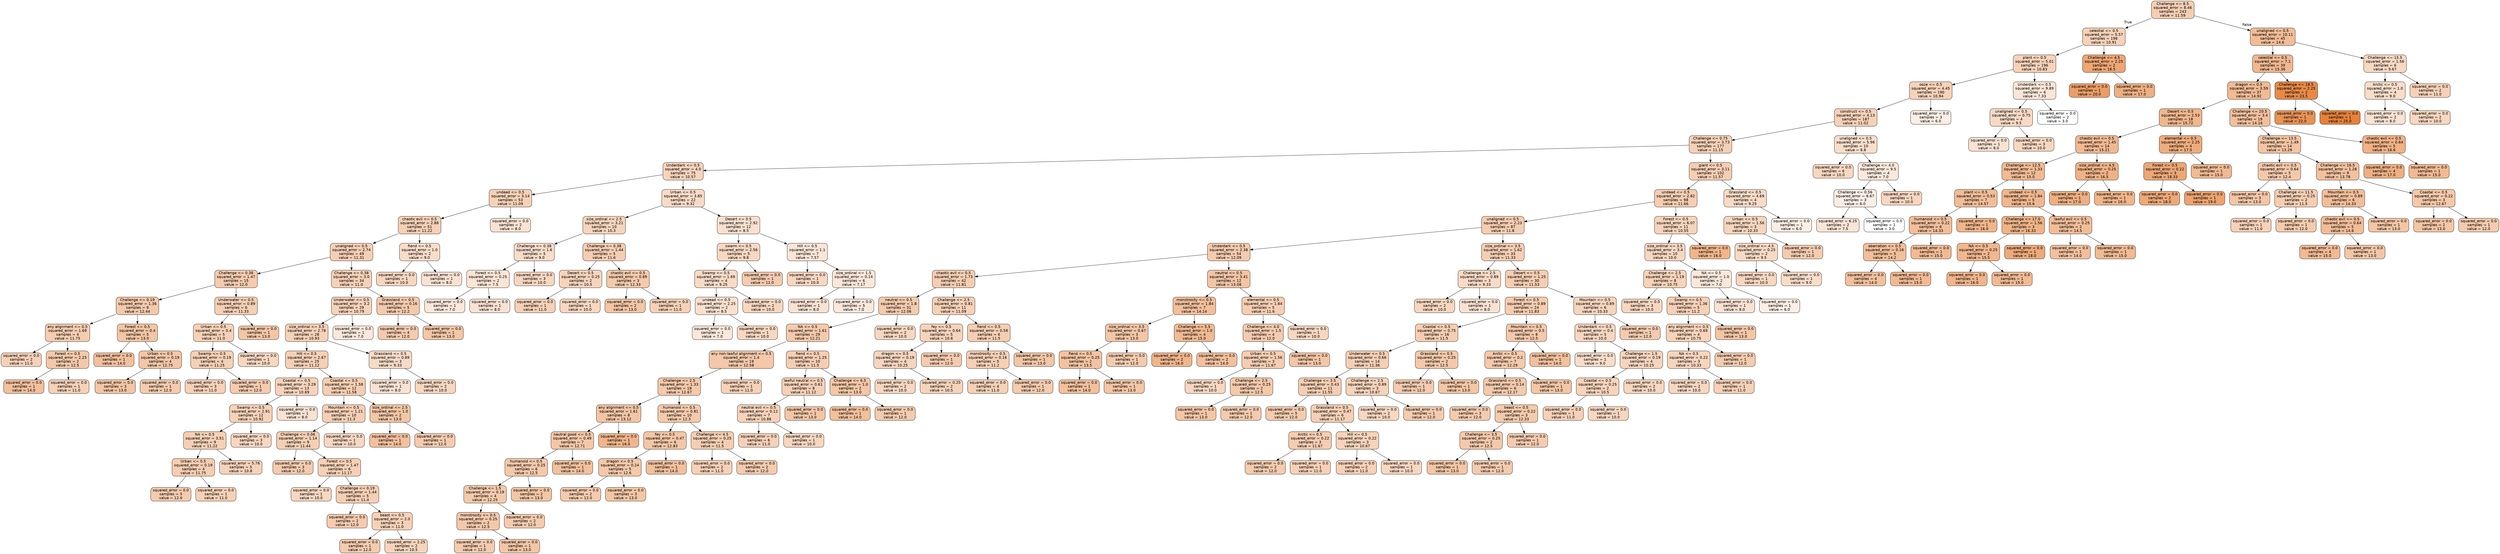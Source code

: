 digraph Tree {
node [shape=box, style="filled, rounded", color="black", fontname="helvetica"] ;
edge [fontname="helvetica"] ;
0 [label="Challenge <= 8.5\nsquared_error = 8.46\nsamples = 243\nvalue = 11.59", fillcolor="#f5ceb2"] ;
1 [label="celestial <= 0.5\nsquared_error = 5.57\nsamples = 198\nvalue = 10.91", fillcolor="#f6d2b8"] ;
0 -> 1 [labeldistance=2.5, labelangle=45, headlabel="True"] ;
2 [label="plant <= 0.5\nsquared_error = 5.01\nsamples = 196\nvalue = 10.83", fillcolor="#f6d2b9"] ;
1 -> 2 ;
3 [label="ooze <= 0.5\nsquared_error = 4.45\nsamples = 190\nvalue = 10.94", fillcolor="#f6d2b8"] ;
2 -> 3 ;
4 [label="construct <= 0.5\nsquared_error = 4.13\nsamples = 187\nvalue = 11.02", fillcolor="#f6d1b7"] ;
3 -> 4 ;
5 [label="Challenge <= 0.75\nsquared_error = 3.73\nsamples = 177\nvalue = 11.15", fillcolor="#f5d0b6"] ;
4 -> 5 ;
6 [label="Underdark <= 0.5\nsquared_error = 4.0\nsamples = 75\nvalue = 10.57", fillcolor="#f6d4bb"] ;
5 -> 6 ;
7 [label="undead <= 0.5\nsquared_error = 3.14\nsamples = 53\nvalue = 11.09", fillcolor="#f5d1b6"] ;
6 -> 7 ;
8 [label="chaotic evil <= 0.5\nsquared_error = 2.88\nsamples = 51\nvalue = 11.22", fillcolor="#f5d0b5"] ;
7 -> 8 ;
9 [label="unaligned <= 0.5\nsquared_error = 2.74\nsamples = 49\nvalue = 11.31", fillcolor="#f5cfb4"] ;
8 -> 9 ;
10 [label="Challenge <= 0.38\nsquared_error = 1.47\nsamples = 15\nvalue = 12.0", fillcolor="#f4cbae"] ;
9 -> 10 ;
11 [label="Challenge <= 0.19\nsquared_error = 1.36\nsamples = 9\nvalue = 12.44", fillcolor="#f4c9aa"] ;
10 -> 11 ;
12 [label="any alignment <= 0.5\nsquared_error = 1.69\nsamples = 4\nvalue = 11.75", fillcolor="#f5cdb0"] ;
11 -> 12 ;
13 [label="squared_error = 0.0\nsamples = 2\nvalue = 11.0", fillcolor="#f6d1b7"] ;
12 -> 13 ;
14 [label="Forest <= 0.5\nsquared_error = 2.25\nsamples = 2\nvalue = 12.5", fillcolor="#f4c9aa"] ;
12 -> 14 ;
15 [label="squared_error = 0.0\nsamples = 1\nvalue = 14.0", fillcolor="#f2c09c"] ;
14 -> 15 ;
16 [label="squared_error = 0.0\nsamples = 1\nvalue = 11.0", fillcolor="#f6d1b7"] ;
14 -> 16 ;
17 [label="Forest <= 0.5\nsquared_error = 0.4\nsamples = 5\nvalue = 13.0", fillcolor="#f3c6a5"] ;
11 -> 17 ;
18 [label="squared_error = 0.0\nsamples = 1\nvalue = 14.0", fillcolor="#f2c09c"] ;
17 -> 18 ;
19 [label="Urban <= 0.5\nsquared_error = 0.19\nsamples = 4\nvalue = 12.75", fillcolor="#f3c7a7"] ;
17 -> 19 ;
20 [label="squared_error = 0.0\nsamples = 3\nvalue = 13.0", fillcolor="#f3c6a5"] ;
19 -> 20 ;
21 [label="squared_error = 0.0\nsamples = 1\nvalue = 12.0", fillcolor="#f4cbae"] ;
19 -> 21 ;
22 [label="Underwater <= 0.5\nsquared_error = 0.89\nsamples = 6\nvalue = 11.33", fillcolor="#f5cfb4"] ;
10 -> 22 ;
23 [label="Urban <= 0.5\nsquared_error = 0.4\nsamples = 5\nvalue = 11.0", fillcolor="#f6d1b7"] ;
22 -> 23 ;
24 [label="Swamp <= 0.5\nsquared_error = 0.19\nsamples = 4\nvalue = 11.25", fillcolor="#f5d0b5"] ;
23 -> 24 ;
25 [label="squared_error = 0.0\nsamples = 3\nvalue = 11.0", fillcolor="#f6d1b7"] ;
24 -> 25 ;
26 [label="squared_error = 0.0\nsamples = 1\nvalue = 12.0", fillcolor="#f4cbae"] ;
24 -> 26 ;
27 [label="squared_error = 0.0\nsamples = 1\nvalue = 10.0", fillcolor="#f7d7c0"] ;
23 -> 27 ;
28 [label="squared_error = 0.0\nsamples = 1\nvalue = 13.0", fillcolor="#f3c6a5"] ;
22 -> 28 ;
29 [label="Challenge <= 0.38\nsquared_error = 3.0\nsamples = 34\nvalue = 11.0", fillcolor="#f6d1b7"] ;
9 -> 29 ;
30 [label="Underwater <= 0.5\nsquared_error = 3.2\nsamples = 29\nvalue = 10.79", fillcolor="#f6d2b9"] ;
29 -> 30 ;
31 [label="size_ordinal <= 3.5\nsquared_error = 2.78\nsamples = 28\nvalue = 10.93", fillcolor="#f6d2b8"] ;
30 -> 31 ;
32 [label="Hill <= 0.5\nsquared_error = 2.67\nsamples = 25\nvalue = 11.12", fillcolor="#f5d0b6"] ;
31 -> 32 ;
33 [label="Coastal <= 0.5\nsquared_error = 3.29\nsamples = 13\nvalue = 10.69", fillcolor="#f6d3ba"] ;
32 -> 33 ;
34 [label="Swamp <= 0.5\nsquared_error = 2.91\nsamples = 12\nvalue = 10.92", fillcolor="#f6d2b8"] ;
33 -> 34 ;
35 [label="NA <= 0.5\nsquared_error = 3.51\nsamples = 9\nvalue = 11.22", fillcolor="#f5d0b5"] ;
34 -> 35 ;
36 [label="Urban <= 0.5\nsquared_error = 0.19\nsamples = 4\nvalue = 11.75", fillcolor="#f5cdb0"] ;
35 -> 36 ;
37 [label="squared_error = 0.0\nsamples = 3\nvalue = 12.0", fillcolor="#f4cbae"] ;
36 -> 37 ;
38 [label="squared_error = 0.0\nsamples = 1\nvalue = 11.0", fillcolor="#f6d1b7"] ;
36 -> 38 ;
39 [label="squared_error = 5.76\nsamples = 5\nvalue = 10.8", fillcolor="#f6d2b9"] ;
35 -> 39 ;
40 [label="squared_error = 0.0\nsamples = 3\nvalue = 10.0", fillcolor="#f7d7c0"] ;
34 -> 40 ;
41 [label="squared_error = 0.0\nsamples = 1\nvalue = 8.0", fillcolor="#f9e2d2"] ;
33 -> 41 ;
42 [label="Coastal <= 0.5\nsquared_error = 1.58\nsamples = 12\nvalue = 11.58", fillcolor="#f5ceb2"] ;
32 -> 42 ;
43 [label="Mountain <= 0.5\nsquared_error = 1.21\nsamples = 10\nvalue = 11.3", fillcolor="#f5cfb4"] ;
42 -> 43 ;
44 [label="Challenge <= 0.06\nsquared_error = 1.14\nsamples = 9\nvalue = 11.44", fillcolor="#f5cfb3"] ;
43 -> 44 ;
45 [label="squared_error = 0.0\nsamples = 3\nvalue = 12.0", fillcolor="#f4cbae"] ;
44 -> 45 ;
46 [label="Forest <= 0.5\nsquared_error = 1.47\nsamples = 6\nvalue = 11.17", fillcolor="#f5d0b6"] ;
44 -> 46 ;
47 [label="squared_error = 0.0\nsamples = 1\nvalue = 10.0", fillcolor="#f7d7c0"] ;
46 -> 47 ;
48 [label="Challenge <= 0.19\nsquared_error = 1.44\nsamples = 5\nvalue = 11.4", fillcolor="#f5cfb3"] ;
46 -> 48 ;
49 [label="squared_error = 0.0\nsamples = 2\nvalue = 12.0", fillcolor="#f4cbae"] ;
48 -> 49 ;
50 [label="beast <= 0.5\nsquared_error = 2.0\nsamples = 3\nvalue = 11.0", fillcolor="#f6d1b7"] ;
48 -> 50 ;
51 [label="squared_error = 0.0\nsamples = 1\nvalue = 12.0", fillcolor="#f4cbae"] ;
50 -> 51 ;
52 [label="squared_error = 2.25\nsamples = 2\nvalue = 10.5", fillcolor="#f6d4bc"] ;
50 -> 52 ;
53 [label="squared_error = 0.0\nsamples = 1\nvalue = 10.0", fillcolor="#f7d7c0"] ;
43 -> 53 ;
54 [label="size_ordinal <= 2.5\nsquared_error = 1.0\nsamples = 2\nvalue = 13.0", fillcolor="#f3c6a5"] ;
42 -> 54 ;
55 [label="squared_error = 0.0\nsamples = 1\nvalue = 14.0", fillcolor="#f2c09c"] ;
54 -> 55 ;
56 [label="squared_error = 0.0\nsamples = 1\nvalue = 12.0", fillcolor="#f4cbae"] ;
54 -> 56 ;
57 [label="Grassland <= 0.5\nsquared_error = 0.89\nsamples = 3\nvalue = 9.33", fillcolor="#f8dbc6"] ;
31 -> 57 ;
58 [label="squared_error = 0.0\nsamples = 1\nvalue = 8.0", fillcolor="#f9e2d2"] ;
57 -> 58 ;
59 [label="squared_error = 0.0\nsamples = 2\nvalue = 10.0", fillcolor="#f7d7c0"] ;
57 -> 59 ;
60 [label="squared_error = 0.0\nsamples = 1\nvalue = 7.0", fillcolor="#fae8db"] ;
30 -> 60 ;
61 [label="Grassland <= 0.5\nsquared_error = 0.16\nsamples = 5\nvalue = 12.2", fillcolor="#f4caac"] ;
29 -> 61 ;
62 [label="squared_error = 0.0\nsamples = 4\nvalue = 12.0", fillcolor="#f4cbae"] ;
61 -> 62 ;
63 [label="squared_error = 0.0\nsamples = 1\nvalue = 13.0", fillcolor="#f3c6a5"] ;
61 -> 63 ;
64 [label="fiend <= 0.5\nsquared_error = 1.0\nsamples = 2\nvalue = 9.0", fillcolor="#f8ddc9"] ;
8 -> 64 ;
65 [label="squared_error = 0.0\nsamples = 1\nvalue = 10.0", fillcolor="#f7d7c0"] ;
64 -> 65 ;
66 [label="squared_error = 0.0\nsamples = 1\nvalue = 8.0", fillcolor="#f9e2d2"] ;
64 -> 66 ;
67 [label="squared_error = 0.0\nsamples = 2\nvalue = 8.0", fillcolor="#f9e2d2"] ;
7 -> 67 ;
68 [label="Urban <= 0.5\nsquared_error = 3.85\nsamples = 22\nvalue = 9.32", fillcolor="#f8dbc6"] ;
6 -> 68 ;
69 [label="size_ordinal <= 2.5\nsquared_error = 3.21\nsamples = 10\nvalue = 10.3", fillcolor="#f6d5bd"] ;
68 -> 69 ;
70 [label="Challenge <= 0.38\nsquared_error = 1.6\nsamples = 5\nvalue = 9.0", fillcolor="#f8ddc9"] ;
69 -> 70 ;
71 [label="Forest <= 0.5\nsquared_error = 0.25\nsamples = 2\nvalue = 7.5", fillcolor="#fae5d6"] ;
70 -> 71 ;
72 [label="squared_error = 0.0\nsamples = 1\nvalue = 7.0", fillcolor="#fae8db"] ;
71 -> 72 ;
73 [label="squared_error = 0.0\nsamples = 1\nvalue = 8.0", fillcolor="#f9e2d2"] ;
71 -> 73 ;
74 [label="squared_error = 0.0\nsamples = 3\nvalue = 10.0", fillcolor="#f7d7c0"] ;
70 -> 74 ;
75 [label="Challenge <= 0.38\nsquared_error = 1.44\nsamples = 5\nvalue = 11.6", fillcolor="#f5ceb2"] ;
69 -> 75 ;
76 [label="Desert <= 0.5\nsquared_error = 0.25\nsamples = 2\nvalue = 10.5", fillcolor="#f6d4bc"] ;
75 -> 76 ;
77 [label="squared_error = 0.0\nsamples = 1\nvalue = 11.0", fillcolor="#f6d1b7"] ;
76 -> 77 ;
78 [label="squared_error = 0.0\nsamples = 1\nvalue = 10.0", fillcolor="#f7d7c0"] ;
76 -> 78 ;
79 [label="chaotic evil <= 0.5\nsquared_error = 0.89\nsamples = 3\nvalue = 12.33", fillcolor="#f4caab"] ;
75 -> 79 ;
80 [label="squared_error = 0.0\nsamples = 2\nvalue = 13.0", fillcolor="#f3c6a5"] ;
79 -> 80 ;
81 [label="squared_error = 0.0\nsamples = 1\nvalue = 11.0", fillcolor="#f6d1b7"] ;
79 -> 81 ;
82 [label="Desert <= 0.5\nsquared_error = 2.92\nsamples = 12\nvalue = 8.5", fillcolor="#f8e0ce"] ;
68 -> 82 ;
83 [label="swarm <= 0.5\nsquared_error = 2.56\nsamples = 5\nvalue = 9.8", fillcolor="#f7d8c2"] ;
82 -> 83 ;
84 [label="Swamp <= 0.5\nsquared_error = 1.69\nsamples = 4\nvalue = 9.25", fillcolor="#f8dbc7"] ;
83 -> 84 ;
85 [label="undead <= 0.5\nsquared_error = 2.25\nsamples = 2\nvalue = 8.5", fillcolor="#f8e0ce"] ;
84 -> 85 ;
86 [label="squared_error = 0.0\nsamples = 1\nvalue = 7.0", fillcolor="#fae8db"] ;
85 -> 86 ;
87 [label="squared_error = 0.0\nsamples = 1\nvalue = 10.0", fillcolor="#f7d7c0"] ;
85 -> 87 ;
88 [label="squared_error = 0.0\nsamples = 2\nvalue = 10.0", fillcolor="#f7d7c0"] ;
84 -> 88 ;
89 [label="squared_error = 0.0\nsamples = 1\nvalue = 12.0", fillcolor="#f4cbae"] ;
83 -> 89 ;
90 [label="Hill <= 0.5\nsquared_error = 1.1\nsamples = 7\nvalue = 7.57", fillcolor="#fae5d6"] ;
82 -> 90 ;
91 [label="squared_error = 0.0\nsamples = 1\nvalue = 10.0", fillcolor="#f7d7c0"] ;
90 -> 91 ;
92 [label="size_ordinal <= 1.5\nsquared_error = 0.14\nsamples = 6\nvalue = 7.17", fillcolor="#fae7da"] ;
90 -> 92 ;
93 [label="squared_error = 0.0\nsamples = 1\nvalue = 8.0", fillcolor="#f9e2d2"] ;
92 -> 93 ;
94 [label="squared_error = 0.0\nsamples = 5\nvalue = 7.0", fillcolor="#fae8db"] ;
92 -> 94 ;
95 [label="giant <= 0.5\nsquared_error = 3.11\nsamples = 102\nvalue = 11.57", fillcolor="#f5ceb2"] ;
5 -> 95 ;
96 [label="undead <= 0.5\nsquared_error = 2.82\nsamples = 98\nvalue = 11.66", fillcolor="#f5cdb1"] ;
95 -> 96 ;
97 [label="unaligned <= 0.5\nsquared_error = 2.23\nsamples = 87\nvalue = 11.8", fillcolor="#f5cdb0"] ;
96 -> 97 ;
98 [label="Underdark <= 0.5\nsquared_error = 2.38\nsamples = 54\nvalue = 12.09", fillcolor="#f4cbad"] ;
97 -> 98 ;
99 [label="chaotic evil <= 0.5\nsquared_error = 1.73\nsamples = 42\nvalue = 11.81", fillcolor="#f5cdb0"] ;
98 -> 99 ;
100 [label="neutral <= 0.5\nsquared_error = 1.8\nsamples = 31\nvalue = 12.06", fillcolor="#f4cbad"] ;
99 -> 100 ;
101 [label="NA <= 0.5\nsquared_error = 1.61\nsamples = 29\nvalue = 12.21", fillcolor="#f4caac"] ;
100 -> 101 ;
102 [label="any non-lawful alignment <= 0.5\nsquared_error = 1.4\nsamples = 19\nvalue = 12.58", fillcolor="#f4c8a9"] ;
101 -> 102 ;
103 [label="Challenge <= 2.5\nsquared_error = 1.33\nsamples = 18\nvalue = 12.67", fillcolor="#f4c8a8"] ;
102 -> 103 ;
104 [label="any alignment <= 0.5\nsquared_error = 1.61\nsamples = 8\nvalue = 13.12", fillcolor="#f3c5a4"] ;
103 -> 104 ;
105 [label="neutral good <= 0.5\nsquared_error = 0.49\nsamples = 7\nvalue = 12.71", fillcolor="#f4c7a8"] ;
104 -> 105 ;
106 [label="humanoid <= 0.5\nsquared_error = 0.25\nsamples = 6\nvalue = 12.5", fillcolor="#f4c9aa"] ;
105 -> 106 ;
107 [label="Challenge <= 1.5\nsquared_error = 0.19\nsamples = 4\nvalue = 12.25", fillcolor="#f4caac"] ;
106 -> 107 ;
108 [label="monstrosity <= 0.5\nsquared_error = 0.25\nsamples = 2\nvalue = 12.5", fillcolor="#f4c9aa"] ;
107 -> 108 ;
109 [label="squared_error = 0.0\nsamples = 1\nvalue = 12.0", fillcolor="#f4cbae"] ;
108 -> 109 ;
110 [label="squared_error = 0.0\nsamples = 1\nvalue = 13.0", fillcolor="#f3c6a5"] ;
108 -> 110 ;
111 [label="squared_error = 0.0\nsamples = 2\nvalue = 12.0", fillcolor="#f4cbae"] ;
107 -> 111 ;
112 [label="squared_error = 0.0\nsamples = 2\nvalue = 13.0", fillcolor="#f3c6a5"] ;
106 -> 112 ;
113 [label="squared_error = 0.0\nsamples = 1\nvalue = 14.0", fillcolor="#f2c09c"] ;
105 -> 113 ;
114 [label="squared_error = 0.0\nsamples = 1\nvalue = 16.0", fillcolor="#f0b58a"] ;
104 -> 114 ;
115 [label="humanoid <= 0.5\nsquared_error = 0.81\nsamples = 10\nvalue = 12.3", fillcolor="#f4caab"] ;
103 -> 115 ;
116 [label="fey <= 0.5\nsquared_error = 0.47\nsamples = 6\nvalue = 12.83", fillcolor="#f3c7a6"] ;
115 -> 116 ;
117 [label="dragon <= 0.5\nsquared_error = 0.24\nsamples = 5\nvalue = 12.6", fillcolor="#f4c8a9"] ;
116 -> 117 ;
118 [label="squared_error = 0.0\nsamples = 2\nvalue = 12.0", fillcolor="#f4cbae"] ;
117 -> 118 ;
119 [label="squared_error = 0.0\nsamples = 3\nvalue = 13.0", fillcolor="#f3c6a5"] ;
117 -> 119 ;
120 [label="squared_error = 0.0\nsamples = 1\nvalue = 14.0", fillcolor="#f2c09c"] ;
116 -> 120 ;
121 [label="Challenge <= 4.5\nsquared_error = 0.25\nsamples = 4\nvalue = 11.5", fillcolor="#f5ceb2"] ;
115 -> 121 ;
122 [label="squared_error = 0.0\nsamples = 2\nvalue = 11.0", fillcolor="#f6d1b7"] ;
121 -> 122 ;
123 [label="squared_error = 0.0\nsamples = 2\nvalue = 12.0", fillcolor="#f4cbae"] ;
121 -> 123 ;
124 [label="squared_error = 0.0\nsamples = 1\nvalue = 11.0", fillcolor="#f6d1b7"] ;
102 -> 124 ;
125 [label="fiend <= 0.5\nsquared_error = 1.25\nsamples = 10\nvalue = 11.5", fillcolor="#f5ceb2"] ;
101 -> 125 ;
126 [label="lawful neutral <= 0.5\nsquared_error = 0.61\nsamples = 8\nvalue = 11.12", fillcolor="#f5d0b6"] ;
125 -> 126 ;
127 [label="neutral evil <= 0.5\nsquared_error = 0.12\nsamples = 7\nvalue = 10.86", fillcolor="#f6d2b8"] ;
126 -> 127 ;
128 [label="squared_error = 0.0\nsamples = 6\nvalue = 11.0", fillcolor="#f6d1b7"] ;
127 -> 128 ;
129 [label="squared_error = 0.0\nsamples = 1\nvalue = 10.0", fillcolor="#f7d7c0"] ;
127 -> 129 ;
130 [label="squared_error = 0.0\nsamples = 1\nvalue = 13.0", fillcolor="#f3c6a5"] ;
126 -> 130 ;
131 [label="Challenge <= 6.5\nsquared_error = 1.0\nsamples = 2\nvalue = 13.0", fillcolor="#f3c6a5"] ;
125 -> 131 ;
132 [label="squared_error = 0.0\nsamples = 1\nvalue = 14.0", fillcolor="#f2c09c"] ;
131 -> 132 ;
133 [label="squared_error = 0.0\nsamples = 1\nvalue = 12.0", fillcolor="#f4cbae"] ;
131 -> 133 ;
134 [label="squared_error = 0.0\nsamples = 2\nvalue = 10.0", fillcolor="#f7d7c0"] ;
100 -> 134 ;
135 [label="Challenge <= 2.5\nsquared_error = 0.81\nsamples = 11\nvalue = 11.09", fillcolor="#f5d1b6"] ;
99 -> 135 ;
136 [label="fey <= 0.5\nsquared_error = 0.64\nsamples = 5\nvalue = 10.6", fillcolor="#f6d3bb"] ;
135 -> 136 ;
137 [label="dragon <= 0.5\nsquared_error = 0.19\nsamples = 4\nvalue = 10.25", fillcolor="#f6d5be"] ;
136 -> 137 ;
138 [label="squared_error = 0.0\nsamples = 2\nvalue = 10.0", fillcolor="#f7d7c0"] ;
137 -> 138 ;
139 [label="squared_error = 0.25\nsamples = 2\nvalue = 10.5", fillcolor="#f6d4bc"] ;
137 -> 139 ;
140 [label="squared_error = 0.0\nsamples = 1\nvalue = 12.0", fillcolor="#f4cbae"] ;
136 -> 140 ;
141 [label="fiend <= 0.5\nsquared_error = 0.58\nsamples = 6\nvalue = 11.5", fillcolor="#f5ceb2"] ;
135 -> 141 ;
142 [label="monstrosity <= 0.5\nsquared_error = 0.16\nsamples = 5\nvalue = 11.2", fillcolor="#f5d0b5"] ;
141 -> 142 ;
143 [label="squared_error = 0.0\nsamples = 4\nvalue = 11.0", fillcolor="#f6d1b7"] ;
142 -> 143 ;
144 [label="squared_error = 0.0\nsamples = 1\nvalue = 12.0", fillcolor="#f4cbae"] ;
142 -> 144 ;
145 [label="squared_error = 0.0\nsamples = 1\nvalue = 13.0", fillcolor="#f3c6a5"] ;
141 -> 145 ;
146 [label="neutral <= 0.5\nsquared_error = 3.41\nsamples = 12\nvalue = 13.08", fillcolor="#f3c5a4"] ;
98 -> 146 ;
147 [label="monstrosity <= 0.5\nsquared_error = 1.84\nsamples = 7\nvalue = 14.14", fillcolor="#f2bf9b"] ;
146 -> 147 ;
148 [label="size_ordinal <= 3.5\nsquared_error = 0.67\nsamples = 3\nvalue = 13.0", fillcolor="#f3c6a5"] ;
147 -> 148 ;
149 [label="fiend <= 0.5\nsquared_error = 0.25\nsamples = 2\nvalue = 13.5", fillcolor="#f3c3a0"] ;
148 -> 149 ;
150 [label="squared_error = 0.0\nsamples = 1\nvalue = 14.0", fillcolor="#f2c09c"] ;
149 -> 150 ;
151 [label="squared_error = 0.0\nsamples = 1\nvalue = 13.0", fillcolor="#f3c6a5"] ;
149 -> 151 ;
152 [label="squared_error = 0.0\nsamples = 1\nvalue = 12.0", fillcolor="#f4cbae"] ;
148 -> 152 ;
153 [label="Challenge <= 5.5\nsquared_error = 1.0\nsamples = 4\nvalue = 15.0", fillcolor="#f1ba93"] ;
147 -> 153 ;
154 [label="squared_error = 0.0\nsamples = 2\nvalue = 16.0", fillcolor="#f0b58a"] ;
153 -> 154 ;
155 [label="squared_error = 0.0\nsamples = 2\nvalue = 14.0", fillcolor="#f2c09c"] ;
153 -> 155 ;
156 [label="elemental <= 0.5\nsquared_error = 1.84\nsamples = 5\nvalue = 11.6", fillcolor="#f5ceb2"] ;
146 -> 156 ;
157 [label="Challenge <= 4.0\nsquared_error = 1.5\nsamples = 4\nvalue = 12.0", fillcolor="#f4cbae"] ;
156 -> 157 ;
158 [label="Urban <= 0.5\nsquared_error = 1.56\nsamples = 3\nvalue = 11.67", fillcolor="#f5cdb1"] ;
157 -> 158 ;
159 [label="squared_error = 0.0\nsamples = 1\nvalue = 10.0", fillcolor="#f7d7c0"] ;
158 -> 159 ;
160 [label="Challenge <= 2.5\nsquared_error = 0.25\nsamples = 2\nvalue = 12.5", fillcolor="#f4c9aa"] ;
158 -> 160 ;
161 [label="squared_error = 0.0\nsamples = 1\nvalue = 13.0", fillcolor="#f3c6a5"] ;
160 -> 161 ;
162 [label="squared_error = 0.0\nsamples = 1\nvalue = 12.0", fillcolor="#f4cbae"] ;
160 -> 162 ;
163 [label="squared_error = 0.0\nsamples = 1\nvalue = 13.0", fillcolor="#f3c6a5"] ;
157 -> 163 ;
164 [label="squared_error = 0.0\nsamples = 1\nvalue = 10.0", fillcolor="#f7d7c0"] ;
156 -> 164 ;
165 [label="size_ordinal <= 3.5\nsquared_error = 1.62\nsamples = 33\nvalue = 11.33", fillcolor="#f5cfb4"] ;
97 -> 165 ;
166 [label="Challenge <= 2.5\nsquared_error = 0.89\nsamples = 3\nvalue = 9.33", fillcolor="#f8dbc6"] ;
165 -> 166 ;
167 [label="squared_error = 0.0\nsamples = 2\nvalue = 10.0", fillcolor="#f7d7c0"] ;
166 -> 167 ;
168 [label="squared_error = 0.0\nsamples = 1\nvalue = 8.0", fillcolor="#f9e2d2"] ;
166 -> 168 ;
169 [label="Desert <= 0.5\nsquared_error = 1.25\nsamples = 30\nvalue = 11.53", fillcolor="#f5ceb2"] ;
165 -> 169 ;
170 [label="Forest <= 0.5\nsquared_error = 0.89\nsamples = 24\nvalue = 11.83", fillcolor="#f5ccaf"] ;
169 -> 170 ;
171 [label="Coastal <= 0.5\nsquared_error = 0.75\nsamples = 16\nvalue = 11.5", fillcolor="#f5ceb2"] ;
170 -> 171 ;
172 [label="Underwater <= 0.5\nsquared_error = 0.66\nsamples = 14\nvalue = 11.36", fillcolor="#f5cfb4"] ;
171 -> 172 ;
173 [label="Challenge <= 3.5\nsquared_error = 0.43\nsamples = 11\nvalue = 11.55", fillcolor="#f5ceb2"] ;
172 -> 173 ;
174 [label="squared_error = 0.0\nsamples = 5\nvalue = 12.0", fillcolor="#f4cbae"] ;
173 -> 174 ;
175 [label="Grassland <= 0.5\nsquared_error = 0.47\nsamples = 6\nvalue = 11.17", fillcolor="#f5d0b6"] ;
173 -> 175 ;
176 [label="Arctic <= 0.5\nsquared_error = 0.22\nsamples = 3\nvalue = 11.67", fillcolor="#f5cdb1"] ;
175 -> 176 ;
177 [label="squared_error = 0.0\nsamples = 2\nvalue = 12.0", fillcolor="#f4cbae"] ;
176 -> 177 ;
178 [label="squared_error = 0.0\nsamples = 1\nvalue = 11.0", fillcolor="#f6d1b7"] ;
176 -> 178 ;
179 [label="Hill <= 0.5\nsquared_error = 0.22\nsamples = 3\nvalue = 10.67", fillcolor="#f6d3ba"] ;
175 -> 179 ;
180 [label="squared_error = 0.0\nsamples = 2\nvalue = 11.0", fillcolor="#f6d1b7"] ;
179 -> 180 ;
181 [label="squared_error = 0.0\nsamples = 1\nvalue = 10.0", fillcolor="#f7d7c0"] ;
179 -> 181 ;
182 [label="Challenge <= 2.5\nsquared_error = 0.89\nsamples = 3\nvalue = 10.67", fillcolor="#f6d3ba"] ;
172 -> 182 ;
183 [label="squared_error = 0.0\nsamples = 2\nvalue = 10.0", fillcolor="#f7d7c0"] ;
182 -> 183 ;
184 [label="squared_error = 0.0\nsamples = 1\nvalue = 12.0", fillcolor="#f4cbae"] ;
182 -> 184 ;
185 [label="Grassland <= 0.5\nsquared_error = 0.25\nsamples = 2\nvalue = 12.5", fillcolor="#f4c9aa"] ;
171 -> 185 ;
186 [label="squared_error = 0.0\nsamples = 1\nvalue = 12.0", fillcolor="#f4cbae"] ;
185 -> 186 ;
187 [label="squared_error = 0.0\nsamples = 1\nvalue = 13.0", fillcolor="#f3c6a5"] ;
185 -> 187 ;
188 [label="Mountain <= 0.5\nsquared_error = 0.5\nsamples = 8\nvalue = 12.5", fillcolor="#f4c9aa"] ;
170 -> 188 ;
189 [label="Arctic <= 0.5\nsquared_error = 0.2\nsamples = 7\nvalue = 12.29", fillcolor="#f4caab"] ;
188 -> 189 ;
190 [label="Grassland <= 0.5\nsquared_error = 0.14\nsamples = 6\nvalue = 12.17", fillcolor="#f4caac"] ;
189 -> 190 ;
191 [label="squared_error = 0.0\nsamples = 3\nvalue = 12.0", fillcolor="#f4cbae"] ;
190 -> 191 ;
192 [label="beast <= 0.5\nsquared_error = 0.22\nsamples = 3\nvalue = 12.33", fillcolor="#f4caab"] ;
190 -> 192 ;
193 [label="Challenge <= 3.5\nsquared_error = 0.25\nsamples = 2\nvalue = 12.5", fillcolor="#f4c9aa"] ;
192 -> 193 ;
194 [label="squared_error = 0.0\nsamples = 1\nvalue = 13.0", fillcolor="#f3c6a5"] ;
193 -> 194 ;
195 [label="squared_error = 0.0\nsamples = 1\nvalue = 12.0", fillcolor="#f4cbae"] ;
193 -> 195 ;
196 [label="squared_error = 0.0\nsamples = 1\nvalue = 12.0", fillcolor="#f4cbae"] ;
192 -> 196 ;
197 [label="squared_error = 0.0\nsamples = 1\nvalue = 13.0", fillcolor="#f3c6a5"] ;
189 -> 197 ;
198 [label="squared_error = 0.0\nsamples = 1\nvalue = 14.0", fillcolor="#f2c09c"] ;
188 -> 198 ;
199 [label="Mountain <= 0.5\nsquared_error = 0.89\nsamples = 6\nvalue = 10.33", fillcolor="#f6d5bd"] ;
169 -> 199 ;
200 [label="Underdark <= 0.5\nsquared_error = 0.4\nsamples = 5\nvalue = 10.0", fillcolor="#f7d7c0"] ;
199 -> 200 ;
201 [label="squared_error = 0.0\nsamples = 1\nvalue = 9.0", fillcolor="#f8ddc9"] ;
200 -> 201 ;
202 [label="Challenge <= 1.5\nsquared_error = 0.19\nsamples = 4\nvalue = 10.25", fillcolor="#f6d5be"] ;
200 -> 202 ;
203 [label="Coastal <= 0.5\nsquared_error = 0.25\nsamples = 2\nvalue = 10.5", fillcolor="#f6d4bc"] ;
202 -> 203 ;
204 [label="squared_error = 0.0\nsamples = 1\nvalue = 11.0", fillcolor="#f6d1b7"] ;
203 -> 204 ;
205 [label="squared_error = 0.0\nsamples = 1\nvalue = 10.0", fillcolor="#f7d7c0"] ;
203 -> 205 ;
206 [label="squared_error = 0.0\nsamples = 2\nvalue = 10.0", fillcolor="#f7d7c0"] ;
202 -> 206 ;
207 [label="squared_error = 0.0\nsamples = 1\nvalue = 12.0", fillcolor="#f4cbae"] ;
199 -> 207 ;
208 [label="Forest <= 0.5\nsquared_error = 6.07\nsamples = 11\nvalue = 10.55", fillcolor="#f6d4bb"] ;
96 -> 208 ;
209 [label="size_ordinal <= 3.5\nsquared_error = 3.4\nsamples = 10\nvalue = 10.0", fillcolor="#f7d7c0"] ;
208 -> 209 ;
210 [label="Challenge <= 2.5\nsquared_error = 1.19\nsamples = 8\nvalue = 10.75", fillcolor="#f6d3b9"] ;
209 -> 210 ;
211 [label="squared_error = 0.0\nsamples = 3\nvalue = 10.0", fillcolor="#f7d7c0"] ;
210 -> 211 ;
212 [label="Swamp <= 0.5\nsquared_error = 1.36\nsamples = 5\nvalue = 11.2", fillcolor="#f5d0b5"] ;
210 -> 212 ;
213 [label="any alignment <= 0.5\nsquared_error = 0.69\nsamples = 4\nvalue = 10.75", fillcolor="#f6d3b9"] ;
212 -> 213 ;
214 [label="NA <= 0.5\nsquared_error = 0.22\nsamples = 3\nvalue = 10.33", fillcolor="#f6d5bd"] ;
213 -> 214 ;
215 [label="squared_error = 0.0\nsamples = 2\nvalue = 10.0", fillcolor="#f7d7c0"] ;
214 -> 215 ;
216 [label="squared_error = 0.0\nsamples = 1\nvalue = 11.0", fillcolor="#f6d1b7"] ;
214 -> 216 ;
217 [label="squared_error = 0.0\nsamples = 1\nvalue = 12.0", fillcolor="#f4cbae"] ;
213 -> 217 ;
218 [label="squared_error = 0.0\nsamples = 1\nvalue = 13.0", fillcolor="#f3c6a5"] ;
212 -> 218 ;
219 [label="NA <= 0.5\nsquared_error = 1.0\nsamples = 2\nvalue = 7.0", fillcolor="#fae8db"] ;
209 -> 219 ;
220 [label="squared_error = 0.0\nsamples = 1\nvalue = 8.0", fillcolor="#f9e2d2"] ;
219 -> 220 ;
221 [label="squared_error = 0.0\nsamples = 1\nvalue = 6.0", fillcolor="#fbeee4"] ;
219 -> 221 ;
222 [label="squared_error = 0.0\nsamples = 1\nvalue = 16.0", fillcolor="#f0b58a"] ;
208 -> 222 ;
223 [label="Grassland <= 0.5\nsquared_error = 4.69\nsamples = 4\nvalue = 9.25", fillcolor="#f8dbc7"] ;
95 -> 223 ;
224 [label="Urban <= 0.5\nsquared_error = 1.56\nsamples = 3\nvalue = 10.33", fillcolor="#f6d5bd"] ;
223 -> 224 ;
225 [label="size_ordinal <= 4.5\nsquared_error = 0.25\nsamples = 2\nvalue = 9.5", fillcolor="#f7dac4"] ;
224 -> 225 ;
226 [label="squared_error = 0.0\nsamples = 1\nvalue = 10.0", fillcolor="#f7d7c0"] ;
225 -> 226 ;
227 [label="squared_error = 0.0\nsamples = 1\nvalue = 9.0", fillcolor="#f8ddc9"] ;
225 -> 227 ;
228 [label="squared_error = 0.0\nsamples = 1\nvalue = 12.0", fillcolor="#f4cbae"] ;
224 -> 228 ;
229 [label="squared_error = 0.0\nsamples = 1\nvalue = 6.0", fillcolor="#fbeee4"] ;
223 -> 229 ;
230 [label="unaligned <= 0.5\nsquared_error = 5.96\nsamples = 10\nvalue = 8.8", fillcolor="#f8decb"] ;
4 -> 230 ;
231 [label="squared_error = 0.0\nsamples = 6\nvalue = 10.0", fillcolor="#f7d7c0"] ;
230 -> 231 ;
232 [label="Challenge <= 4.0\nsquared_error = 9.5\nsamples = 4\nvalue = 7.0", fillcolor="#fae8db"] ;
230 -> 232 ;
233 [label="Challenge <= 0.56\nsquared_error = 8.67\nsamples = 3\nvalue = 6.0", fillcolor="#fbeee4"] ;
232 -> 233 ;
234 [label="squared_error = 6.25\nsamples = 2\nvalue = 7.5", fillcolor="#fae5d6"] ;
233 -> 234 ;
235 [label="squared_error = 0.0\nsamples = 1\nvalue = 3.0", fillcolor="#ffffff"] ;
233 -> 235 ;
236 [label="squared_error = 0.0\nsamples = 1\nvalue = 10.0", fillcolor="#f7d7c0"] ;
232 -> 236 ;
237 [label="squared_error = 0.0\nsamples = 3\nvalue = 6.0", fillcolor="#fbeee4"] ;
3 -> 237 ;
238 [label="Underdark <= 0.5\nsquared_error = 9.89\nsamples = 6\nvalue = 7.33", fillcolor="#fae6d8"] ;
2 -> 238 ;
239 [label="unaligned <= 0.5\nsquared_error = 0.75\nsamples = 4\nvalue = 9.5", fillcolor="#f7dac4"] ;
238 -> 239 ;
240 [label="squared_error = 0.0\nsamples = 1\nvalue = 8.0", fillcolor="#f9e2d2"] ;
239 -> 240 ;
241 [label="squared_error = 0.0\nsamples = 3\nvalue = 10.0", fillcolor="#f7d7c0"] ;
239 -> 241 ;
242 [label="squared_error = 0.0\nsamples = 2\nvalue = 3.0", fillcolor="#ffffff"] ;
238 -> 242 ;
243 [label="Challenge <= 4.5\nsquared_error = 2.25\nsamples = 2\nvalue = 18.5", fillcolor="#eda674"] ;
1 -> 243 ;
244 [label="squared_error = 0.0\nsamples = 1\nvalue = 20.0", fillcolor="#eb9e66"] ;
243 -> 244 ;
245 [label="squared_error = 0.0\nsamples = 1\nvalue = 17.0", fillcolor="#eeaf81"] ;
243 -> 245 ;
246 [label="unaligned <= 0.5\nsquared_error = 10.11\nsamples = 45\nvalue = 14.6", fillcolor="#f1bd97"] ;
0 -> 246 [labeldistance=2.5, labelangle=-45, headlabel="False"] ;
247 [label="celestial <= 0.5\nsquared_error = 7.1\nsamples = 39\nvalue = 15.36", fillcolor="#f0b890"] ;
246 -> 247 ;
248 [label="dragon <= 0.5\nsquared_error = 3.59\nsamples = 37\nvalue = 14.92", fillcolor="#f1bb94"] ;
247 -> 248 ;
249 [label="Desert <= 0.5\nsquared_error = 2.53\nsamples = 18\nvalue = 15.72", fillcolor="#f0b68c"] ;
248 -> 249 ;
250 [label="chaotic evil <= 0.5\nsquared_error = 1.45\nsamples = 14\nvalue = 15.21", fillcolor="#f1b991"] ;
249 -> 250 ;
251 [label="Challenge <= 12.5\nsquared_error = 1.33\nsamples = 12\nvalue = 15.0", fillcolor="#f1ba93"] ;
250 -> 251 ;
252 [label="plant <= 0.5\nsquared_error = 0.53\nsamples = 7\nvalue = 14.57", fillcolor="#f1bd97"] ;
251 -> 252 ;
253 [label="humanoid <= 0.5\nsquared_error = 0.22\nsamples = 6\nvalue = 14.33", fillcolor="#f2be99"] ;
252 -> 253 ;
254 [label="aberration <= 0.5\nsquared_error = 0.16\nsamples = 5\nvalue = 14.2", fillcolor="#f2bf9a"] ;
253 -> 254 ;
255 [label="squared_error = 0.0\nsamples = 4\nvalue = 14.0", fillcolor="#f2c09c"] ;
254 -> 255 ;
256 [label="squared_error = 0.0\nsamples = 1\nvalue = 15.0", fillcolor="#f1ba93"] ;
254 -> 256 ;
257 [label="squared_error = 0.0\nsamples = 1\nvalue = 15.0", fillcolor="#f1ba93"] ;
253 -> 257 ;
258 [label="squared_error = 0.0\nsamples = 1\nvalue = 16.0", fillcolor="#f0b58a"] ;
252 -> 258 ;
259 [label="undead <= 0.5\nsquared_error = 1.84\nsamples = 5\nvalue = 15.6", fillcolor="#f0b78e"] ;
251 -> 259 ;
260 [label="Challenge <= 17.0\nsquared_error = 1.56\nsamples = 3\nvalue = 16.33", fillcolor="#efb387"] ;
259 -> 260 ;
261 [label="NA <= 0.5\nsquared_error = 0.25\nsamples = 2\nvalue = 15.5", fillcolor="#f0b78e"] ;
260 -> 261 ;
262 [label="squared_error = 0.0\nsamples = 1\nvalue = 16.0", fillcolor="#f0b58a"] ;
261 -> 262 ;
263 [label="squared_error = 0.0\nsamples = 1\nvalue = 15.0", fillcolor="#f1ba93"] ;
261 -> 263 ;
264 [label="squared_error = 0.0\nsamples = 1\nvalue = 18.0", fillcolor="#eda978"] ;
260 -> 264 ;
265 [label="lawful evil <= 0.5\nsquared_error = 0.25\nsamples = 2\nvalue = 14.5", fillcolor="#f1bd98"] ;
259 -> 265 ;
266 [label="squared_error = 0.0\nsamples = 1\nvalue = 14.0", fillcolor="#f2c09c"] ;
265 -> 266 ;
267 [label="squared_error = 0.0\nsamples = 1\nvalue = 15.0", fillcolor="#f1ba93"] ;
265 -> 267 ;
268 [label="size_ordinal <= 4.5\nsquared_error = 0.25\nsamples = 2\nvalue = 16.5", fillcolor="#efb286"] ;
250 -> 268 ;
269 [label="squared_error = 0.0\nsamples = 1\nvalue = 17.0", fillcolor="#eeaf81"] ;
268 -> 269 ;
270 [label="squared_error = 0.0\nsamples = 1\nvalue = 16.0", fillcolor="#f0b58a"] ;
268 -> 270 ;
271 [label="elemental <= 0.5\nsquared_error = 2.25\nsamples = 4\nvalue = 17.5", fillcolor="#eeac7c"] ;
249 -> 271 ;
272 [label="Forest <= 0.5\nsquared_error = 0.22\nsamples = 3\nvalue = 18.33", fillcolor="#eda775"] ;
271 -> 272 ;
273 [label="squared_error = 0.0\nsamples = 2\nvalue = 18.0", fillcolor="#eda978"] ;
272 -> 273 ;
274 [label="squared_error = 0.0\nsamples = 1\nvalue = 19.0", fillcolor="#eca36f"] ;
272 -> 274 ;
275 [label="squared_error = 0.0\nsamples = 1\nvalue = 15.0", fillcolor="#f1ba93"] ;
271 -> 275 ;
276 [label="Challenge <= 20.5\nsquared_error = 3.4\nsamples = 19\nvalue = 14.16", fillcolor="#f2bf9b"] ;
248 -> 276 ;
277 [label="Challenge <= 13.5\nsquared_error = 1.49\nsamples = 14\nvalue = 13.29", fillcolor="#f3c4a2"] ;
276 -> 277 ;
278 [label="chaotic evil <= 0.5\nsquared_error = 0.64\nsamples = 5\nvalue = 12.4", fillcolor="#f4c9aa"] ;
277 -> 278 ;
279 [label="squared_error = 0.0\nsamples = 3\nvalue = 13.0", fillcolor="#f3c6a5"] ;
278 -> 279 ;
280 [label="Challenge <= 11.5\nsquared_error = 0.25\nsamples = 2\nvalue = 11.5", fillcolor="#f5ceb2"] ;
278 -> 280 ;
281 [label="squared_error = 0.0\nsamples = 1\nvalue = 11.0", fillcolor="#f6d1b7"] ;
280 -> 281 ;
282 [label="squared_error = 0.0\nsamples = 1\nvalue = 12.0", fillcolor="#f4cbae"] ;
280 -> 282 ;
283 [label="Challenge <= 16.5\nsquared_error = 1.28\nsamples = 9\nvalue = 13.78", fillcolor="#f2c19e"] ;
277 -> 283 ;
284 [label="Mountain <= 0.5\nsquared_error = 0.89\nsamples = 6\nvalue = 14.33", fillcolor="#f2be99"] ;
283 -> 284 ;
285 [label="chaotic evil <= 0.5\nsquared_error = 0.64\nsamples = 5\nvalue = 14.6", fillcolor="#f1bd97"] ;
284 -> 285 ;
286 [label="squared_error = 0.0\nsamples = 4\nvalue = 15.0", fillcolor="#f1ba93"] ;
285 -> 286 ;
287 [label="squared_error = 0.0\nsamples = 1\nvalue = 13.0", fillcolor="#f3c6a5"] ;
285 -> 287 ;
288 [label="squared_error = 0.0\nsamples = 1\nvalue = 13.0", fillcolor="#f3c6a5"] ;
284 -> 288 ;
289 [label="Coastal <= 0.5\nsquared_error = 0.22\nsamples = 3\nvalue = 12.67", fillcolor="#f4c8a8"] ;
283 -> 289 ;
290 [label="squared_error = 0.0\nsamples = 2\nvalue = 13.0", fillcolor="#f3c6a5"] ;
289 -> 290 ;
291 [label="squared_error = 0.0\nsamples = 1\nvalue = 12.0", fillcolor="#f4cbae"] ;
289 -> 291 ;
292 [label="chaotic evil <= 0.5\nsquared_error = 0.64\nsamples = 5\nvalue = 16.6", fillcolor="#efb185"] ;
276 -> 292 ;
293 [label="squared_error = 0.0\nsamples = 4\nvalue = 17.0", fillcolor="#eeaf81"] ;
292 -> 293 ;
294 [label="squared_error = 0.0\nsamples = 1\nvalue = 15.0", fillcolor="#f1ba93"] ;
292 -> 294 ;
295 [label="Challenge <= 18.5\nsquared_error = 2.25\nsamples = 2\nvalue = 23.5", fillcolor="#e78a47"] ;
247 -> 295 ;
296 [label="squared_error = 0.0\nsamples = 1\nvalue = 22.0", fillcolor="#e99254"] ;
295 -> 296 ;
297 [label="squared_error = 0.0\nsamples = 1\nvalue = 25.0", fillcolor="#e58139"] ;
295 -> 297 ;
298 [label="Challenge <= 15.5\nsquared_error = 1.56\nsamples = 6\nvalue = 9.67", fillcolor="#f7d9c3"] ;
246 -> 298 ;
299 [label="Arctic <= 0.5\nsquared_error = 1.0\nsamples = 4\nvalue = 9.0", fillcolor="#f8ddc9"] ;
298 -> 299 ;
300 [label="squared_error = 0.0\nsamples = 2\nvalue = 8.0", fillcolor="#f9e2d2"] ;
299 -> 300 ;
301 [label="squared_error = 0.0\nsamples = 2\nvalue = 10.0", fillcolor="#f7d7c0"] ;
299 -> 301 ;
302 [label="squared_error = 0.0\nsamples = 2\nvalue = 11.0", fillcolor="#f6d1b7"] ;
298 -> 302 ;
}